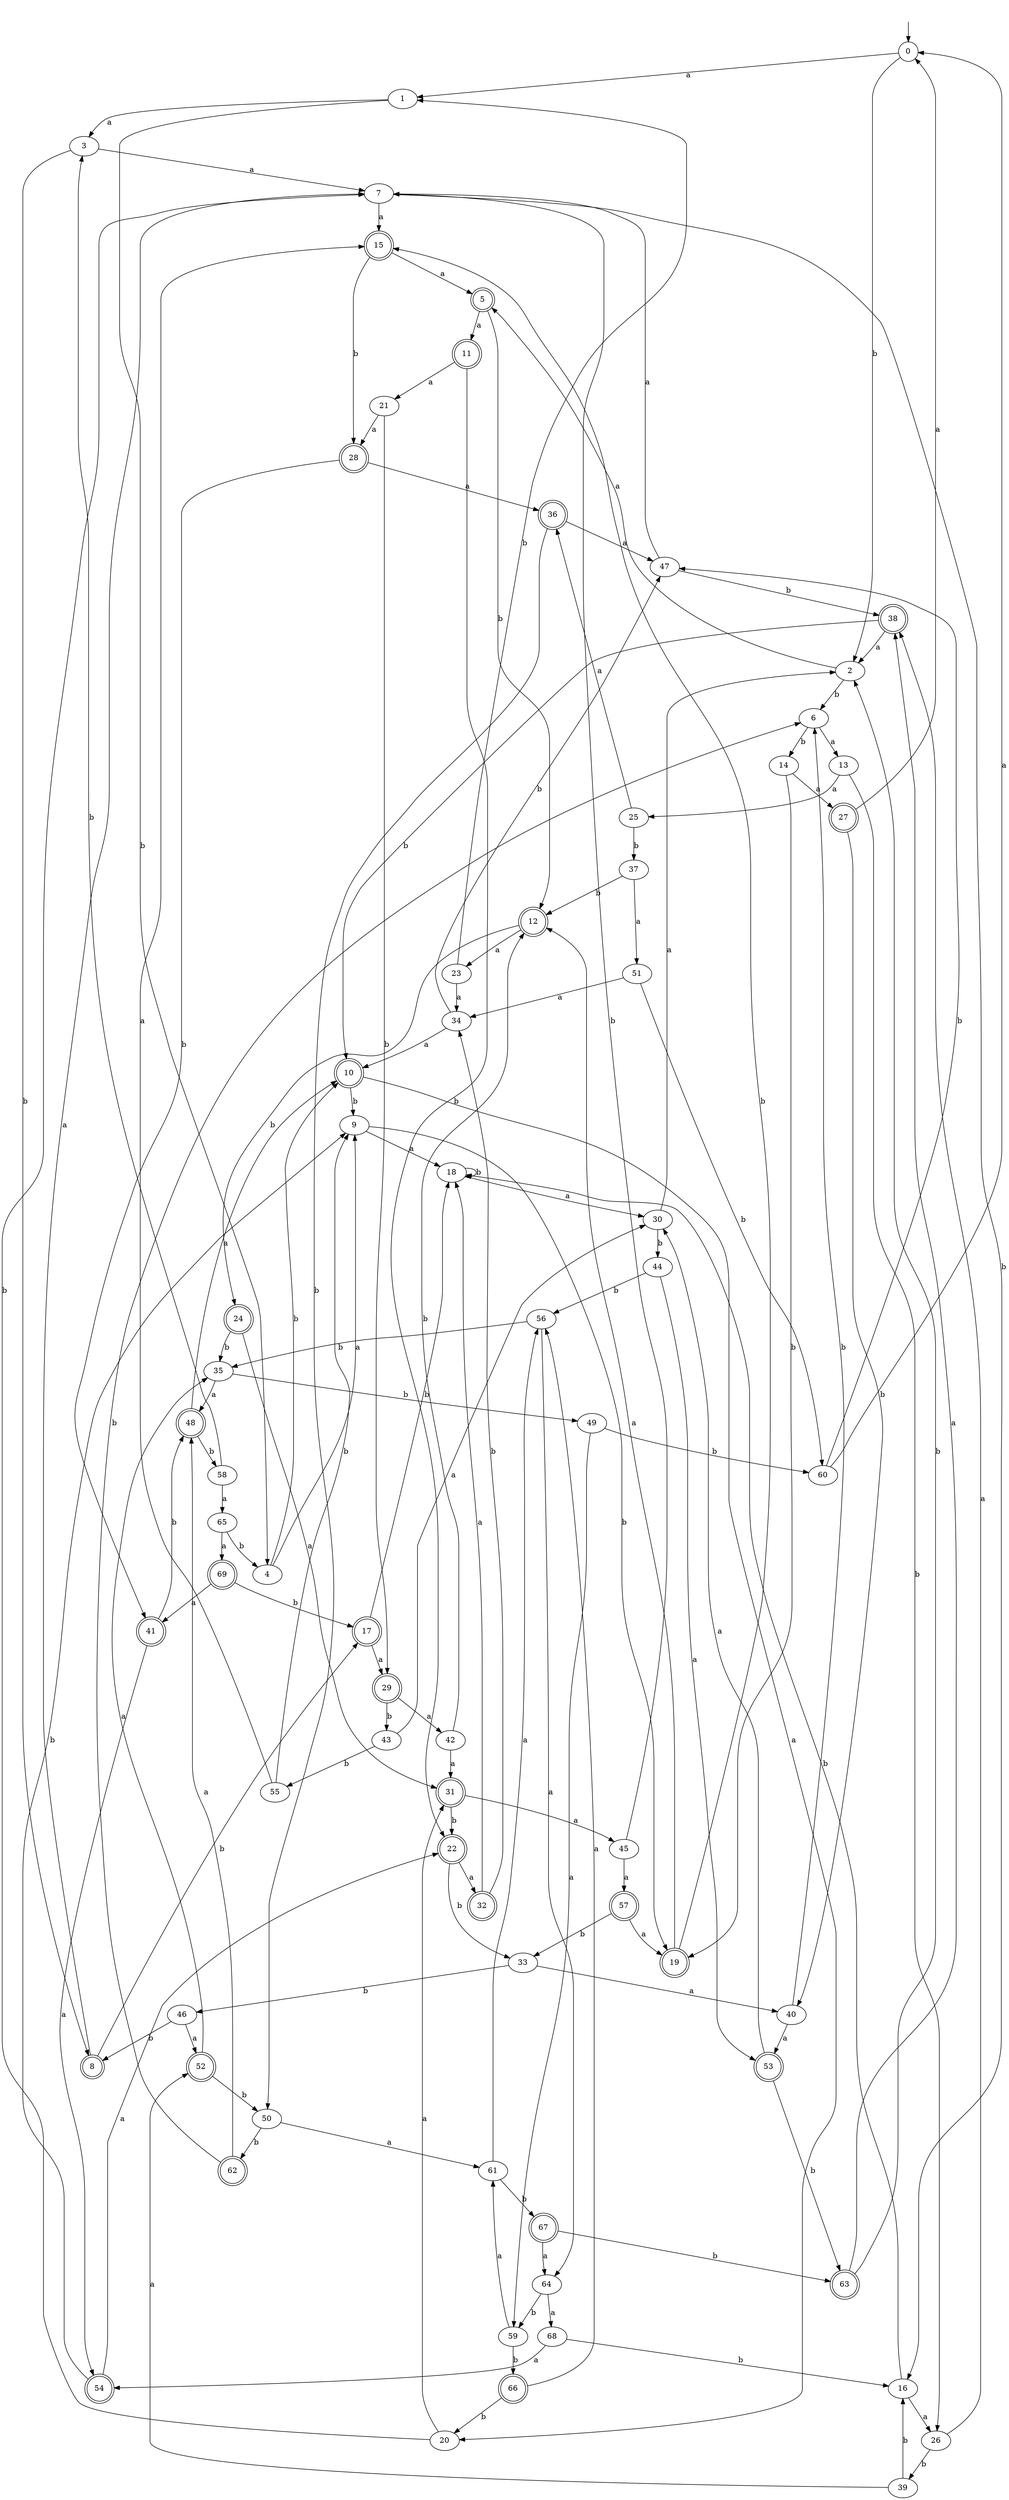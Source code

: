 digraph RandomDFA {
  __start0 [label="", shape=none];
  __start0 -> 0 [label=""];
  0 [shape=circle]
  0 -> 1 [label="a"]
  0 -> 2 [label="b"]
  1
  1 -> 3 [label="a"]
  1 -> 4 [label="b"]
  2
  2 -> 5 [label="a"]
  2 -> 6 [label="b"]
  3
  3 -> 7 [label="a"]
  3 -> 8 [label="b"]
  4
  4 -> 9 [label="a"]
  4 -> 10 [label="b"]
  5 [shape=doublecircle]
  5 -> 11 [label="a"]
  5 -> 12 [label="b"]
  6
  6 -> 13 [label="a"]
  6 -> 14 [label="b"]
  7
  7 -> 15 [label="a"]
  7 -> 16 [label="b"]
  8 [shape=doublecircle]
  8 -> 7 [label="a"]
  8 -> 17 [label="b"]
  9
  9 -> 18 [label="a"]
  9 -> 19 [label="b"]
  10 [shape=doublecircle]
  10 -> 20 [label="a"]
  10 -> 9 [label="b"]
  11 [shape=doublecircle]
  11 -> 21 [label="a"]
  11 -> 22 [label="b"]
  12 [shape=doublecircle]
  12 -> 23 [label="a"]
  12 -> 24 [label="b"]
  13
  13 -> 25 [label="a"]
  13 -> 26 [label="b"]
  14
  14 -> 27 [label="a"]
  14 -> 19 [label="b"]
  15 [shape=doublecircle]
  15 -> 5 [label="a"]
  15 -> 28 [label="b"]
  16
  16 -> 26 [label="a"]
  16 -> 18 [label="b"]
  17 [shape=doublecircle]
  17 -> 29 [label="a"]
  17 -> 18 [label="b"]
  18
  18 -> 30 [label="a"]
  18 -> 18 [label="b"]
  19 [shape=doublecircle]
  19 -> 12 [label="a"]
  19 -> 15 [label="b"]
  20
  20 -> 31 [label="a"]
  20 -> 7 [label="b"]
  21
  21 -> 28 [label="a"]
  21 -> 29 [label="b"]
  22 [shape=doublecircle]
  22 -> 32 [label="a"]
  22 -> 33 [label="b"]
  23
  23 -> 34 [label="a"]
  23 -> 1 [label="b"]
  24 [shape=doublecircle]
  24 -> 31 [label="a"]
  24 -> 35 [label="b"]
  25
  25 -> 36 [label="a"]
  25 -> 37 [label="b"]
  26
  26 -> 38 [label="a"]
  26 -> 39 [label="b"]
  27 [shape=doublecircle]
  27 -> 0 [label="a"]
  27 -> 40 [label="b"]
  28 [shape=doublecircle]
  28 -> 36 [label="a"]
  28 -> 41 [label="b"]
  29 [shape=doublecircle]
  29 -> 42 [label="a"]
  29 -> 43 [label="b"]
  30
  30 -> 2 [label="a"]
  30 -> 44 [label="b"]
  31 [shape=doublecircle]
  31 -> 45 [label="a"]
  31 -> 22 [label="b"]
  32 [shape=doublecircle]
  32 -> 18 [label="a"]
  32 -> 34 [label="b"]
  33
  33 -> 40 [label="a"]
  33 -> 46 [label="b"]
  34
  34 -> 10 [label="a"]
  34 -> 47 [label="b"]
  35
  35 -> 48 [label="a"]
  35 -> 49 [label="b"]
  36 [shape=doublecircle]
  36 -> 47 [label="a"]
  36 -> 50 [label="b"]
  37
  37 -> 51 [label="a"]
  37 -> 12 [label="b"]
  38 [shape=doublecircle]
  38 -> 2 [label="a"]
  38 -> 10 [label="b"]
  39
  39 -> 52 [label="a"]
  39 -> 16 [label="b"]
  40
  40 -> 53 [label="a"]
  40 -> 6 [label="b"]
  41 [shape=doublecircle]
  41 -> 54 [label="a"]
  41 -> 48 [label="b"]
  42
  42 -> 31 [label="a"]
  42 -> 12 [label="b"]
  43
  43 -> 30 [label="a"]
  43 -> 55 [label="b"]
  44
  44 -> 53 [label="a"]
  44 -> 56 [label="b"]
  45
  45 -> 57 [label="a"]
  45 -> 7 [label="b"]
  46
  46 -> 52 [label="a"]
  46 -> 8 [label="b"]
  47
  47 -> 7 [label="a"]
  47 -> 38 [label="b"]
  48 [shape=doublecircle]
  48 -> 10 [label="a"]
  48 -> 58 [label="b"]
  49
  49 -> 59 [label="a"]
  49 -> 60 [label="b"]
  50
  50 -> 61 [label="a"]
  50 -> 62 [label="b"]
  51
  51 -> 34 [label="a"]
  51 -> 60 [label="b"]
  52 [shape=doublecircle]
  52 -> 35 [label="a"]
  52 -> 50 [label="b"]
  53 [shape=doublecircle]
  53 -> 30 [label="a"]
  53 -> 63 [label="b"]
  54 [shape=doublecircle]
  54 -> 22 [label="a"]
  54 -> 9 [label="b"]
  55
  55 -> 15 [label="a"]
  55 -> 9 [label="b"]
  56
  56 -> 64 [label="a"]
  56 -> 35 [label="b"]
  57 [shape=doublecircle]
  57 -> 19 [label="a"]
  57 -> 33 [label="b"]
  58
  58 -> 65 [label="a"]
  58 -> 3 [label="b"]
  59
  59 -> 61 [label="a"]
  59 -> 66 [label="b"]
  60
  60 -> 0 [label="a"]
  60 -> 47 [label="b"]
  61
  61 -> 56 [label="a"]
  61 -> 67 [label="b"]
  62 [shape=doublecircle]
  62 -> 48 [label="a"]
  62 -> 6 [label="b"]
  63 [shape=doublecircle]
  63 -> 38 [label="a"]
  63 -> 2 [label="b"]
  64
  64 -> 68 [label="a"]
  64 -> 59 [label="b"]
  65
  65 -> 69 [label="a"]
  65 -> 4 [label="b"]
  66 [shape=doublecircle]
  66 -> 56 [label="a"]
  66 -> 20 [label="b"]
  67 [shape=doublecircle]
  67 -> 64 [label="a"]
  67 -> 63 [label="b"]
  68
  68 -> 54 [label="a"]
  68 -> 16 [label="b"]
  69 [shape=doublecircle]
  69 -> 41 [label="a"]
  69 -> 17 [label="b"]
}
